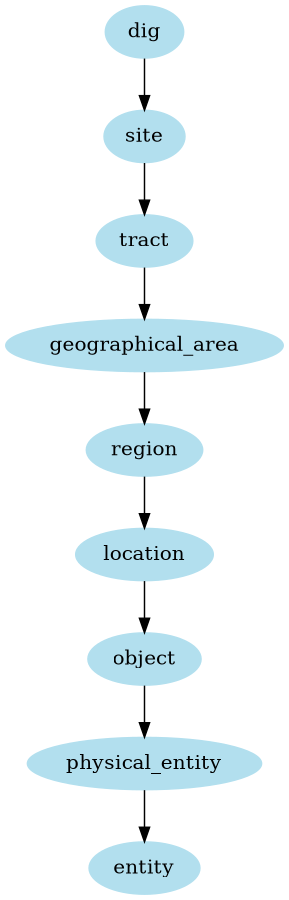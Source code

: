 digraph unix {
	node [color=lightblue2 style=filled]
	size="6,6"
	dig -> site
	site -> tract
	tract -> geographical_area
	geographical_area -> region
	region -> location
	location -> object
	object -> physical_entity
	physical_entity -> entity
}
